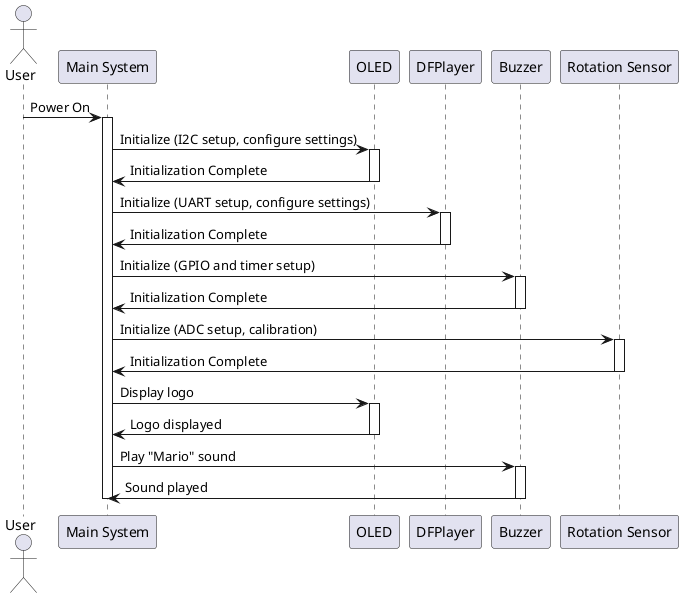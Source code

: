 @startuml
actor User
participant "Main System" as MainSystem
participant OLED
participant DFPlayer
participant Buzzer
participant "Rotation Sensor" as RotationSensor

User -> MainSystem: Power On
activate MainSystem

MainSystem -> OLED: Initialize (I2C setup, configure settings)
activate OLED
OLED -> MainSystem: Initialization Complete
deactivate OLED

MainSystem -> DFPlayer: Initialize (UART setup, configure settings)
activate DFPlayer
DFPlayer -> MainSystem: Initialization Complete
deactivate DFPlayer

MainSystem -> Buzzer: Initialize (GPIO and timer setup)
activate Buzzer
Buzzer -> MainSystem: Initialization Complete
deactivate Buzzer

MainSystem -> RotationSensor: Initialize (ADC setup, calibration)
activate RotationSensor
RotationSensor -> MainSystem: Initialization Complete
deactivate RotationSensor

MainSystem -> OLED: Display logo
activate OLED
OLED -> MainSystem: Logo displayed
deactivate OLED

MainSystem -> Buzzer: Play "Mario" sound
activate Buzzer
Buzzer -> MainSystem: Sound played
deactivate Buzzer

deactivate MainSystem
@enduml
